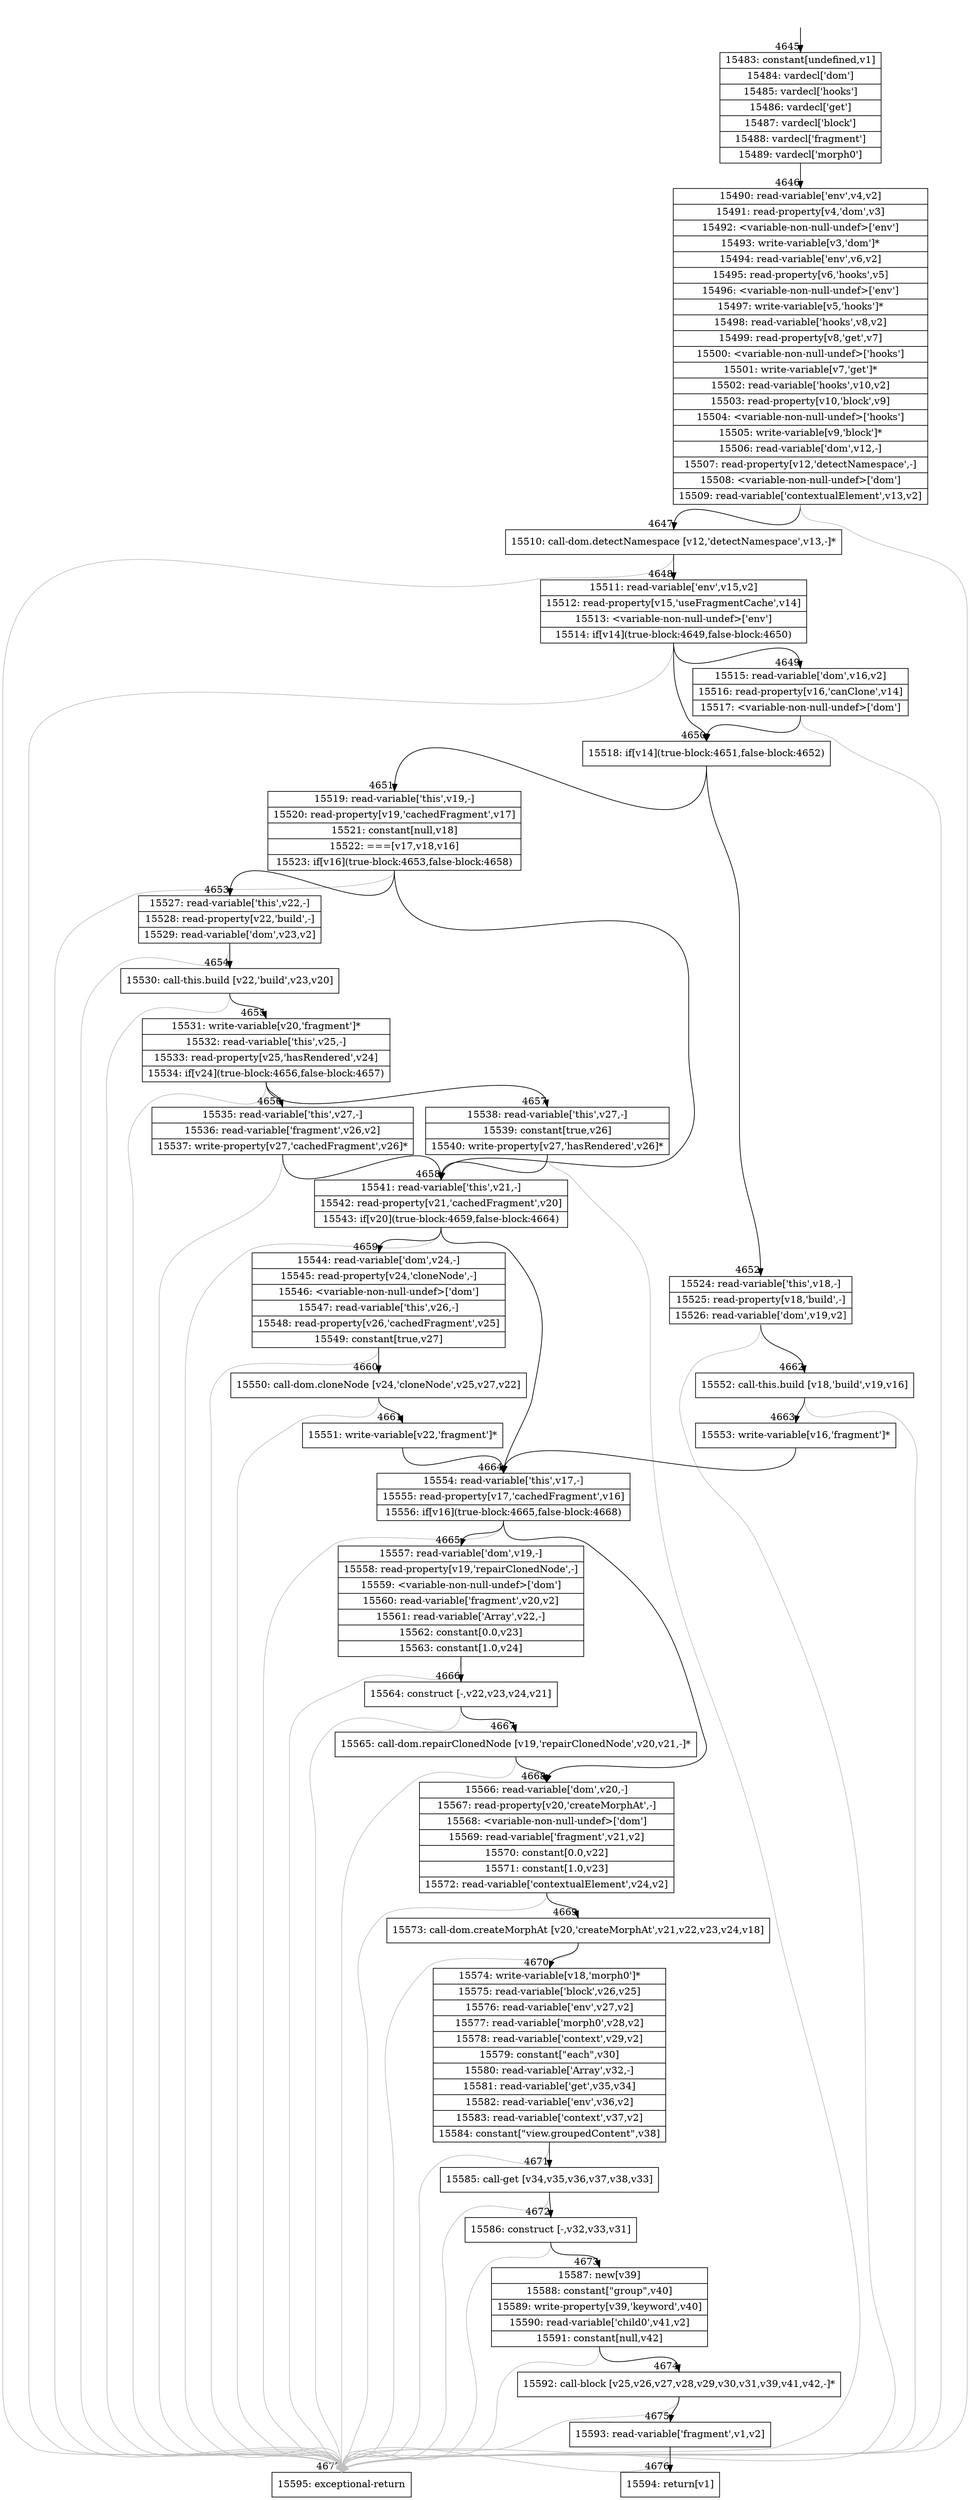 digraph {
rankdir="TD"
BB_entry376[shape=none,label=""];
BB_entry376 -> BB4645 [tailport=s, headport=n, headlabel="    4645"]
BB4645 [shape=record label="{15483: constant[undefined,v1]|15484: vardecl['dom']|15485: vardecl['hooks']|15486: vardecl['get']|15487: vardecl['block']|15488: vardecl['fragment']|15489: vardecl['morph0']}" ] 
BB4645 -> BB4646 [tailport=s, headport=n, headlabel="      4646"]
BB4646 [shape=record label="{15490: read-variable['env',v4,v2]|15491: read-property[v4,'dom',v3]|15492: \<variable-non-null-undef\>['env']|15493: write-variable[v3,'dom']*|15494: read-variable['env',v6,v2]|15495: read-property[v6,'hooks',v5]|15496: \<variable-non-null-undef\>['env']|15497: write-variable[v5,'hooks']*|15498: read-variable['hooks',v8,v2]|15499: read-property[v8,'get',v7]|15500: \<variable-non-null-undef\>['hooks']|15501: write-variable[v7,'get']*|15502: read-variable['hooks',v10,v2]|15503: read-property[v10,'block',v9]|15504: \<variable-non-null-undef\>['hooks']|15505: write-variable[v9,'block']*|15506: read-variable['dom',v12,-]|15507: read-property[v12,'detectNamespace',-]|15508: \<variable-non-null-undef\>['dom']|15509: read-variable['contextualElement',v13,v2]}" ] 
BB4646 -> BB4647 [tailport=s, headport=n, headlabel="      4647"]
BB4646 -> BB4677 [tailport=s, headport=n, color=gray, headlabel="      4677"]
BB4647 [shape=record label="{15510: call-dom.detectNamespace [v12,'detectNamespace',v13,-]*}" ] 
BB4647 -> BB4648 [tailport=s, headport=n, headlabel="      4648"]
BB4647 -> BB4677 [tailport=s, headport=n, color=gray]
BB4648 [shape=record label="{15511: read-variable['env',v15,v2]|15512: read-property[v15,'useFragmentCache',v14]|15513: \<variable-non-null-undef\>['env']|15514: if[v14](true-block:4649,false-block:4650)}" ] 
BB4648 -> BB4650 [tailport=s, headport=n, headlabel="      4650"]
BB4648 -> BB4649 [tailport=s, headport=n, headlabel="      4649"]
BB4648 -> BB4677 [tailport=s, headport=n, color=gray]
BB4649 [shape=record label="{15515: read-variable['dom',v16,v2]|15516: read-property[v16,'canClone',v14]|15517: \<variable-non-null-undef\>['dom']}" ] 
BB4649 -> BB4650 [tailport=s, headport=n]
BB4649 -> BB4677 [tailport=s, headport=n, color=gray]
BB4650 [shape=record label="{15518: if[v14](true-block:4651,false-block:4652)}" ] 
BB4650 -> BB4651 [tailport=s, headport=n, headlabel="      4651"]
BB4650 -> BB4652 [tailport=s, headport=n, headlabel="      4652"]
BB4651 [shape=record label="{15519: read-variable['this',v19,-]|15520: read-property[v19,'cachedFragment',v17]|15521: constant[null,v18]|15522: ===[v17,v18,v16]|15523: if[v16](true-block:4653,false-block:4658)}" ] 
BB4651 -> BB4653 [tailport=s, headport=n, headlabel="      4653"]
BB4651 -> BB4658 [tailport=s, headport=n, headlabel="      4658"]
BB4651 -> BB4677 [tailport=s, headport=n, color=gray]
BB4652 [shape=record label="{15524: read-variable['this',v18,-]|15525: read-property[v18,'build',-]|15526: read-variable['dom',v19,v2]}" ] 
BB4652 -> BB4662 [tailport=s, headport=n, headlabel="      4662"]
BB4652 -> BB4677 [tailport=s, headport=n, color=gray]
BB4653 [shape=record label="{15527: read-variable['this',v22,-]|15528: read-property[v22,'build',-]|15529: read-variable['dom',v23,v2]}" ] 
BB4653 -> BB4654 [tailport=s, headport=n, headlabel="      4654"]
BB4653 -> BB4677 [tailport=s, headport=n, color=gray]
BB4654 [shape=record label="{15530: call-this.build [v22,'build',v23,v20]}" ] 
BB4654 -> BB4655 [tailport=s, headport=n, headlabel="      4655"]
BB4654 -> BB4677 [tailport=s, headport=n, color=gray]
BB4655 [shape=record label="{15531: write-variable[v20,'fragment']*|15532: read-variable['this',v25,-]|15533: read-property[v25,'hasRendered',v24]|15534: if[v24](true-block:4656,false-block:4657)}" ] 
BB4655 -> BB4656 [tailport=s, headport=n, headlabel="      4656"]
BB4655 -> BB4657 [tailport=s, headport=n, headlabel="      4657"]
BB4655 -> BB4677 [tailport=s, headport=n, color=gray]
BB4656 [shape=record label="{15535: read-variable['this',v27,-]|15536: read-variable['fragment',v26,v2]|15537: write-property[v27,'cachedFragment',v26]*}" ] 
BB4656 -> BB4658 [tailport=s, headport=n]
BB4656 -> BB4677 [tailport=s, headport=n, color=gray]
BB4657 [shape=record label="{15538: read-variable['this',v27,-]|15539: constant[true,v26]|15540: write-property[v27,'hasRendered',v26]*}" ] 
BB4657 -> BB4658 [tailport=s, headport=n]
BB4657 -> BB4677 [tailport=s, headport=n, color=gray]
BB4658 [shape=record label="{15541: read-variable['this',v21,-]|15542: read-property[v21,'cachedFragment',v20]|15543: if[v20](true-block:4659,false-block:4664)}" ] 
BB4658 -> BB4659 [tailport=s, headport=n, headlabel="      4659"]
BB4658 -> BB4664 [tailport=s, headport=n, headlabel="      4664"]
BB4658 -> BB4677 [tailport=s, headport=n, color=gray]
BB4659 [shape=record label="{15544: read-variable['dom',v24,-]|15545: read-property[v24,'cloneNode',-]|15546: \<variable-non-null-undef\>['dom']|15547: read-variable['this',v26,-]|15548: read-property[v26,'cachedFragment',v25]|15549: constant[true,v27]}" ] 
BB4659 -> BB4660 [tailport=s, headport=n, headlabel="      4660"]
BB4659 -> BB4677 [tailport=s, headport=n, color=gray]
BB4660 [shape=record label="{15550: call-dom.cloneNode [v24,'cloneNode',v25,v27,v22]}" ] 
BB4660 -> BB4661 [tailport=s, headport=n, headlabel="      4661"]
BB4660 -> BB4677 [tailport=s, headport=n, color=gray]
BB4661 [shape=record label="{15551: write-variable[v22,'fragment']*}" ] 
BB4661 -> BB4664 [tailport=s, headport=n]
BB4662 [shape=record label="{15552: call-this.build [v18,'build',v19,v16]}" ] 
BB4662 -> BB4663 [tailport=s, headport=n, headlabel="      4663"]
BB4662 -> BB4677 [tailport=s, headport=n, color=gray]
BB4663 [shape=record label="{15553: write-variable[v16,'fragment']*}" ] 
BB4663 -> BB4664 [tailport=s, headport=n]
BB4664 [shape=record label="{15554: read-variable['this',v17,-]|15555: read-property[v17,'cachedFragment',v16]|15556: if[v16](true-block:4665,false-block:4668)}" ] 
BB4664 -> BB4665 [tailport=s, headport=n, headlabel="      4665"]
BB4664 -> BB4668 [tailport=s, headport=n, headlabel="      4668"]
BB4664 -> BB4677 [tailport=s, headport=n, color=gray]
BB4665 [shape=record label="{15557: read-variable['dom',v19,-]|15558: read-property[v19,'repairClonedNode',-]|15559: \<variable-non-null-undef\>['dom']|15560: read-variable['fragment',v20,v2]|15561: read-variable['Array',v22,-]|15562: constant[0.0,v23]|15563: constant[1.0,v24]}" ] 
BB4665 -> BB4666 [tailport=s, headport=n, headlabel="      4666"]
BB4665 -> BB4677 [tailport=s, headport=n, color=gray]
BB4666 [shape=record label="{15564: construct [-,v22,v23,v24,v21]}" ] 
BB4666 -> BB4667 [tailport=s, headport=n, headlabel="      4667"]
BB4666 -> BB4677 [tailport=s, headport=n, color=gray]
BB4667 [shape=record label="{15565: call-dom.repairClonedNode [v19,'repairClonedNode',v20,v21,-]*}" ] 
BB4667 -> BB4668 [tailport=s, headport=n]
BB4667 -> BB4677 [tailport=s, headport=n, color=gray]
BB4668 [shape=record label="{15566: read-variable['dom',v20,-]|15567: read-property[v20,'createMorphAt',-]|15568: \<variable-non-null-undef\>['dom']|15569: read-variable['fragment',v21,v2]|15570: constant[0.0,v22]|15571: constant[1.0,v23]|15572: read-variable['contextualElement',v24,v2]}" ] 
BB4668 -> BB4669 [tailport=s, headport=n, headlabel="      4669"]
BB4668 -> BB4677 [tailport=s, headport=n, color=gray]
BB4669 [shape=record label="{15573: call-dom.createMorphAt [v20,'createMorphAt',v21,v22,v23,v24,v18]}" ] 
BB4669 -> BB4670 [tailport=s, headport=n, headlabel="      4670"]
BB4669 -> BB4677 [tailport=s, headport=n, color=gray]
BB4670 [shape=record label="{15574: write-variable[v18,'morph0']*|15575: read-variable['block',v26,v25]|15576: read-variable['env',v27,v2]|15577: read-variable['morph0',v28,v2]|15578: read-variable['context',v29,v2]|15579: constant[\"each\",v30]|15580: read-variable['Array',v32,-]|15581: read-variable['get',v35,v34]|15582: read-variable['env',v36,v2]|15583: read-variable['context',v37,v2]|15584: constant[\"view.groupedContent\",v38]}" ] 
BB4670 -> BB4671 [tailport=s, headport=n, headlabel="      4671"]
BB4670 -> BB4677 [tailport=s, headport=n, color=gray]
BB4671 [shape=record label="{15585: call-get [v34,v35,v36,v37,v38,v33]}" ] 
BB4671 -> BB4672 [tailport=s, headport=n, headlabel="      4672"]
BB4671 -> BB4677 [tailport=s, headport=n, color=gray]
BB4672 [shape=record label="{15586: construct [-,v32,v33,v31]}" ] 
BB4672 -> BB4673 [tailport=s, headport=n, headlabel="      4673"]
BB4672 -> BB4677 [tailport=s, headport=n, color=gray]
BB4673 [shape=record label="{15587: new[v39]|15588: constant[\"group\",v40]|15589: write-property[v39,'keyword',v40]|15590: read-variable['child0',v41,v2]|15591: constant[null,v42]}" ] 
BB4673 -> BB4674 [tailport=s, headport=n, headlabel="      4674"]
BB4673 -> BB4677 [tailport=s, headport=n, color=gray]
BB4674 [shape=record label="{15592: call-block [v25,v26,v27,v28,v29,v30,v31,v39,v41,v42,-]*}" ] 
BB4674 -> BB4675 [tailport=s, headport=n, headlabel="      4675"]
BB4674 -> BB4677 [tailport=s, headport=n, color=gray]
BB4675 [shape=record label="{15593: read-variable['fragment',v1,v2]}" ] 
BB4675 -> BB4676 [tailport=s, headport=n, headlabel="      4676"]
BB4675 -> BB4677 [tailport=s, headport=n, color=gray]
BB4676 [shape=record label="{15594: return[v1]}" ] 
BB4677 [shape=record label="{15595: exceptional-return}" ] 
//#$~ 8594
}

